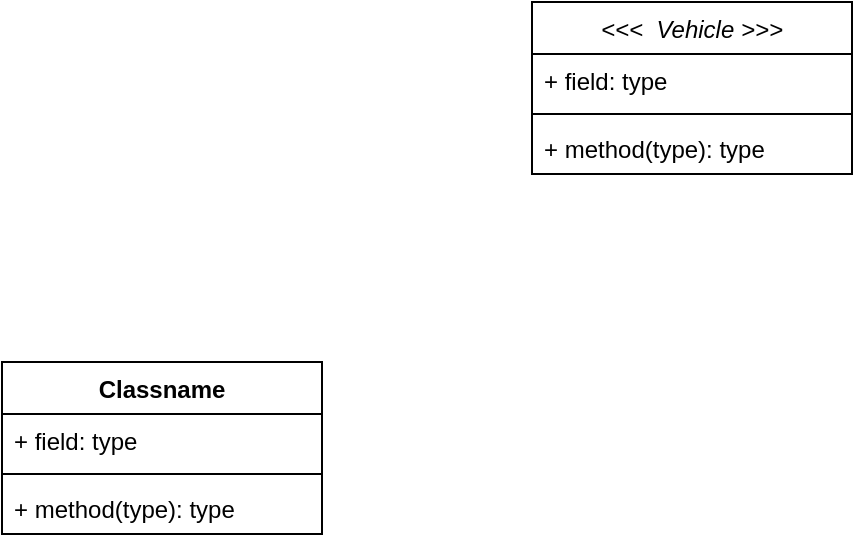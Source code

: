 <mxfile version="20.6.2" type="github">
  <diagram name="Page-1" id="c4acf3e9-155e-7222-9cf6-157b1a14988f">
    <mxGraphModel dx="1186" dy="589" grid="1" gridSize="10" guides="1" tooltips="1" connect="1" arrows="1" fold="1" page="1" pageScale="1" pageWidth="850" pageHeight="1100" background="none" math="0" shadow="0">
      <root>
        <mxCell id="0" />
        <mxCell id="1" parent="0" />
        <mxCell id="qCjmS4P9SOqX4Ve5B1m5-5" value="Classname" style="swimlane;fontStyle=1;align=center;verticalAlign=top;childLayout=stackLayout;horizontal=1;startSize=26;horizontalStack=0;resizeParent=1;resizeParentMax=0;resizeLast=0;collapsible=1;marginBottom=0;" vertex="1" parent="1">
          <mxGeometry x="80" y="260" width="160" height="86" as="geometry" />
        </mxCell>
        <mxCell id="qCjmS4P9SOqX4Ve5B1m5-6" value="+ field: type" style="text;strokeColor=none;fillColor=none;align=left;verticalAlign=top;spacingLeft=4;spacingRight=4;overflow=hidden;rotatable=0;points=[[0,0.5],[1,0.5]];portConstraint=eastwest;" vertex="1" parent="qCjmS4P9SOqX4Ve5B1m5-5">
          <mxGeometry y="26" width="160" height="26" as="geometry" />
        </mxCell>
        <mxCell id="qCjmS4P9SOqX4Ve5B1m5-7" value="" style="line;strokeWidth=1;fillColor=none;align=left;verticalAlign=middle;spacingTop=-1;spacingLeft=3;spacingRight=3;rotatable=0;labelPosition=right;points=[];portConstraint=eastwest;strokeColor=inherit;" vertex="1" parent="qCjmS4P9SOqX4Ve5B1m5-5">
          <mxGeometry y="52" width="160" height="8" as="geometry" />
        </mxCell>
        <mxCell id="qCjmS4P9SOqX4Ve5B1m5-8" value="+ method(type): type" style="text;strokeColor=none;fillColor=none;align=left;verticalAlign=top;spacingLeft=4;spacingRight=4;overflow=hidden;rotatable=0;points=[[0,0.5],[1,0.5]];portConstraint=eastwest;" vertex="1" parent="qCjmS4P9SOqX4Ve5B1m5-5">
          <mxGeometry y="60" width="160" height="26" as="geometry" />
        </mxCell>
        <mxCell id="qCjmS4P9SOqX4Ve5B1m5-9" value="&lt;&lt;&lt;  Vehicle &gt;&gt;&gt;" style="swimlane;fontStyle=2;align=center;verticalAlign=top;childLayout=stackLayout;horizontal=1;startSize=26;horizontalStack=0;resizeParent=1;resizeParentMax=0;resizeLast=0;collapsible=1;marginBottom=0;" vertex="1" parent="1">
          <mxGeometry x="345" y="80" width="160" height="86" as="geometry" />
        </mxCell>
        <mxCell id="qCjmS4P9SOqX4Ve5B1m5-10" value="+ field: type" style="text;strokeColor=none;fillColor=none;align=left;verticalAlign=top;spacingLeft=4;spacingRight=4;overflow=hidden;rotatable=0;points=[[0,0.5],[1,0.5]];portConstraint=eastwest;" vertex="1" parent="qCjmS4P9SOqX4Ve5B1m5-9">
          <mxGeometry y="26" width="160" height="26" as="geometry" />
        </mxCell>
        <mxCell id="qCjmS4P9SOqX4Ve5B1m5-11" value="" style="line;strokeWidth=1;fillColor=none;align=left;verticalAlign=middle;spacingTop=-1;spacingLeft=3;spacingRight=3;rotatable=0;labelPosition=right;points=[];portConstraint=eastwest;strokeColor=inherit;" vertex="1" parent="qCjmS4P9SOqX4Ve5B1m5-9">
          <mxGeometry y="52" width="160" height="8" as="geometry" />
        </mxCell>
        <mxCell id="qCjmS4P9SOqX4Ve5B1m5-12" value="+ method(type): type" style="text;strokeColor=none;fillColor=none;align=left;verticalAlign=top;spacingLeft=4;spacingRight=4;overflow=hidden;rotatable=0;points=[[0,0.5],[1,0.5]];portConstraint=eastwest;" vertex="1" parent="qCjmS4P9SOqX4Ve5B1m5-9">
          <mxGeometry y="60" width="160" height="26" as="geometry" />
        </mxCell>
      </root>
    </mxGraphModel>
  </diagram>
</mxfile>
